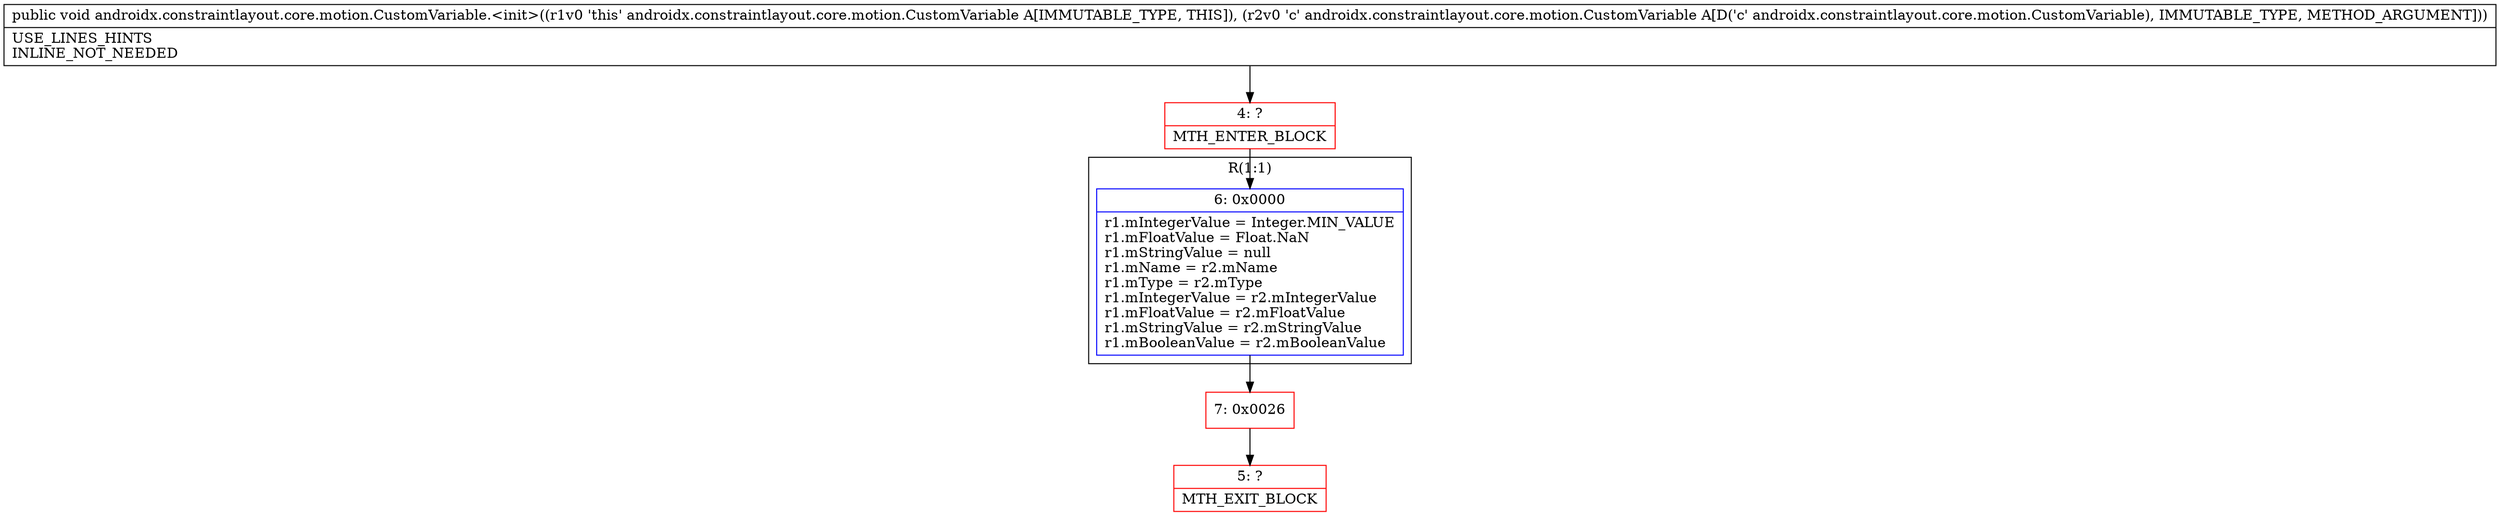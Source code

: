 digraph "CFG forandroidx.constraintlayout.core.motion.CustomVariable.\<init\>(Landroidx\/constraintlayout\/core\/motion\/CustomVariable;)V" {
subgraph cluster_Region_1629245255 {
label = "R(1:1)";
node [shape=record,color=blue];
Node_6 [shape=record,label="{6\:\ 0x0000|r1.mIntegerValue = Integer.MIN_VALUE\lr1.mFloatValue = Float.NaN\lr1.mStringValue = null\lr1.mName = r2.mName\lr1.mType = r2.mType\lr1.mIntegerValue = r2.mIntegerValue\lr1.mFloatValue = r2.mFloatValue\lr1.mStringValue = r2.mStringValue\lr1.mBooleanValue = r2.mBooleanValue\l}"];
}
Node_4 [shape=record,color=red,label="{4\:\ ?|MTH_ENTER_BLOCK\l}"];
Node_7 [shape=record,color=red,label="{7\:\ 0x0026}"];
Node_5 [shape=record,color=red,label="{5\:\ ?|MTH_EXIT_BLOCK\l}"];
MethodNode[shape=record,label="{public void androidx.constraintlayout.core.motion.CustomVariable.\<init\>((r1v0 'this' androidx.constraintlayout.core.motion.CustomVariable A[IMMUTABLE_TYPE, THIS]), (r2v0 'c' androidx.constraintlayout.core.motion.CustomVariable A[D('c' androidx.constraintlayout.core.motion.CustomVariable), IMMUTABLE_TYPE, METHOD_ARGUMENT]))  | USE_LINES_HINTS\lINLINE_NOT_NEEDED\l}"];
MethodNode -> Node_4;Node_6 -> Node_7;
Node_4 -> Node_6;
Node_7 -> Node_5;
}

